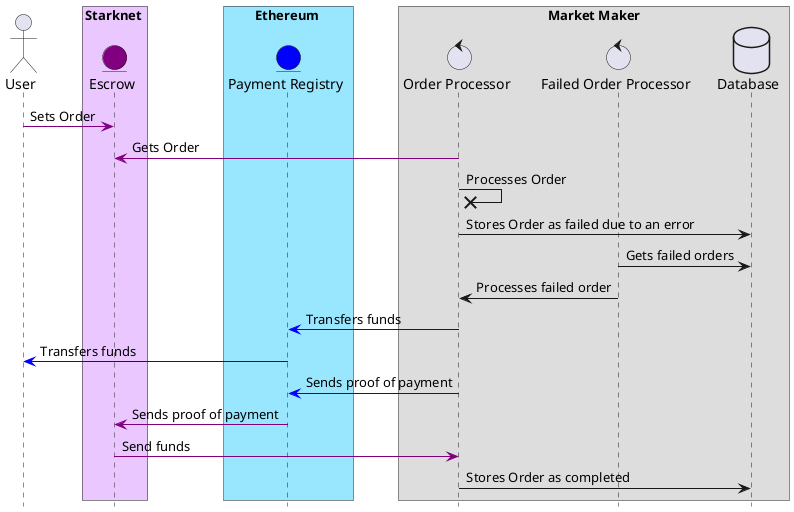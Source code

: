 @startuml
hide footbox
actor User as U
box Starknet #ebc7ff
entity Escrow as E #purple
end box
box Ethereum #99e6ff
entity "Payment Registry" as PR #blue
end box
box "Market Maker"
control "Order Processor" as OP
control "Failed Order Processor" as FOP
database Database
end box

U -[#purple]> E : Sets Order
OP -[#purple]> E : Gets Order
OP ->x OP : Processes Order
OP -> Database : Stores Order as failed due to an error
FOP -> Database : Gets failed orders
FOP -> OP : Processes failed order
OP -[#blue]> PR : Transfers funds
PR -[#blue]> U: Transfers funds
OP -[#blue]> PR : Sends proof of payment
PR -[#purple]> E : Sends proof of payment
E -[#purple]> OP : Send funds
OP -> Database : Stores Order as completed

@enduml
